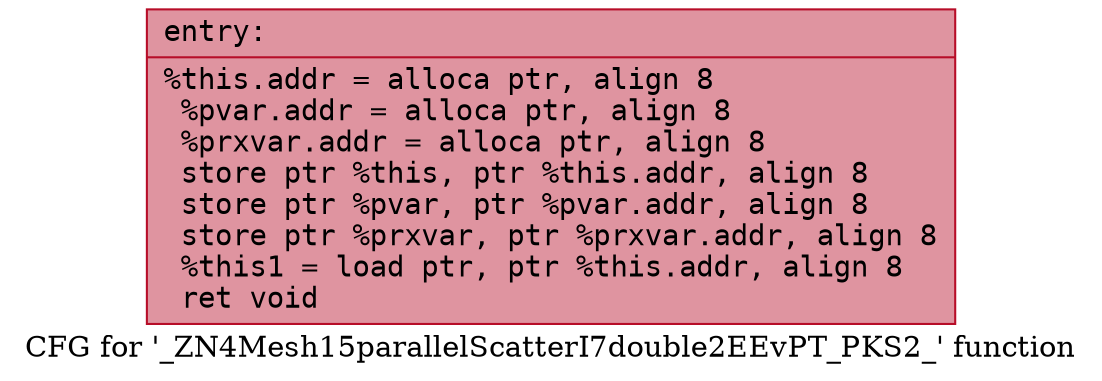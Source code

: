 digraph "CFG for '_ZN4Mesh15parallelScatterI7double2EEvPT_PKS2_' function" {
	label="CFG for '_ZN4Mesh15parallelScatterI7double2EEvPT_PKS2_' function";

	Node0x56307d78c950 [shape=record,color="#b70d28ff", style=filled, fillcolor="#b70d2870" fontname="Courier",label="{entry:\l|  %this.addr = alloca ptr, align 8\l  %pvar.addr = alloca ptr, align 8\l  %prxvar.addr = alloca ptr, align 8\l  store ptr %this, ptr %this.addr, align 8\l  store ptr %pvar, ptr %pvar.addr, align 8\l  store ptr %prxvar, ptr %prxvar.addr, align 8\l  %this1 = load ptr, ptr %this.addr, align 8\l  ret void\l}"];
}
